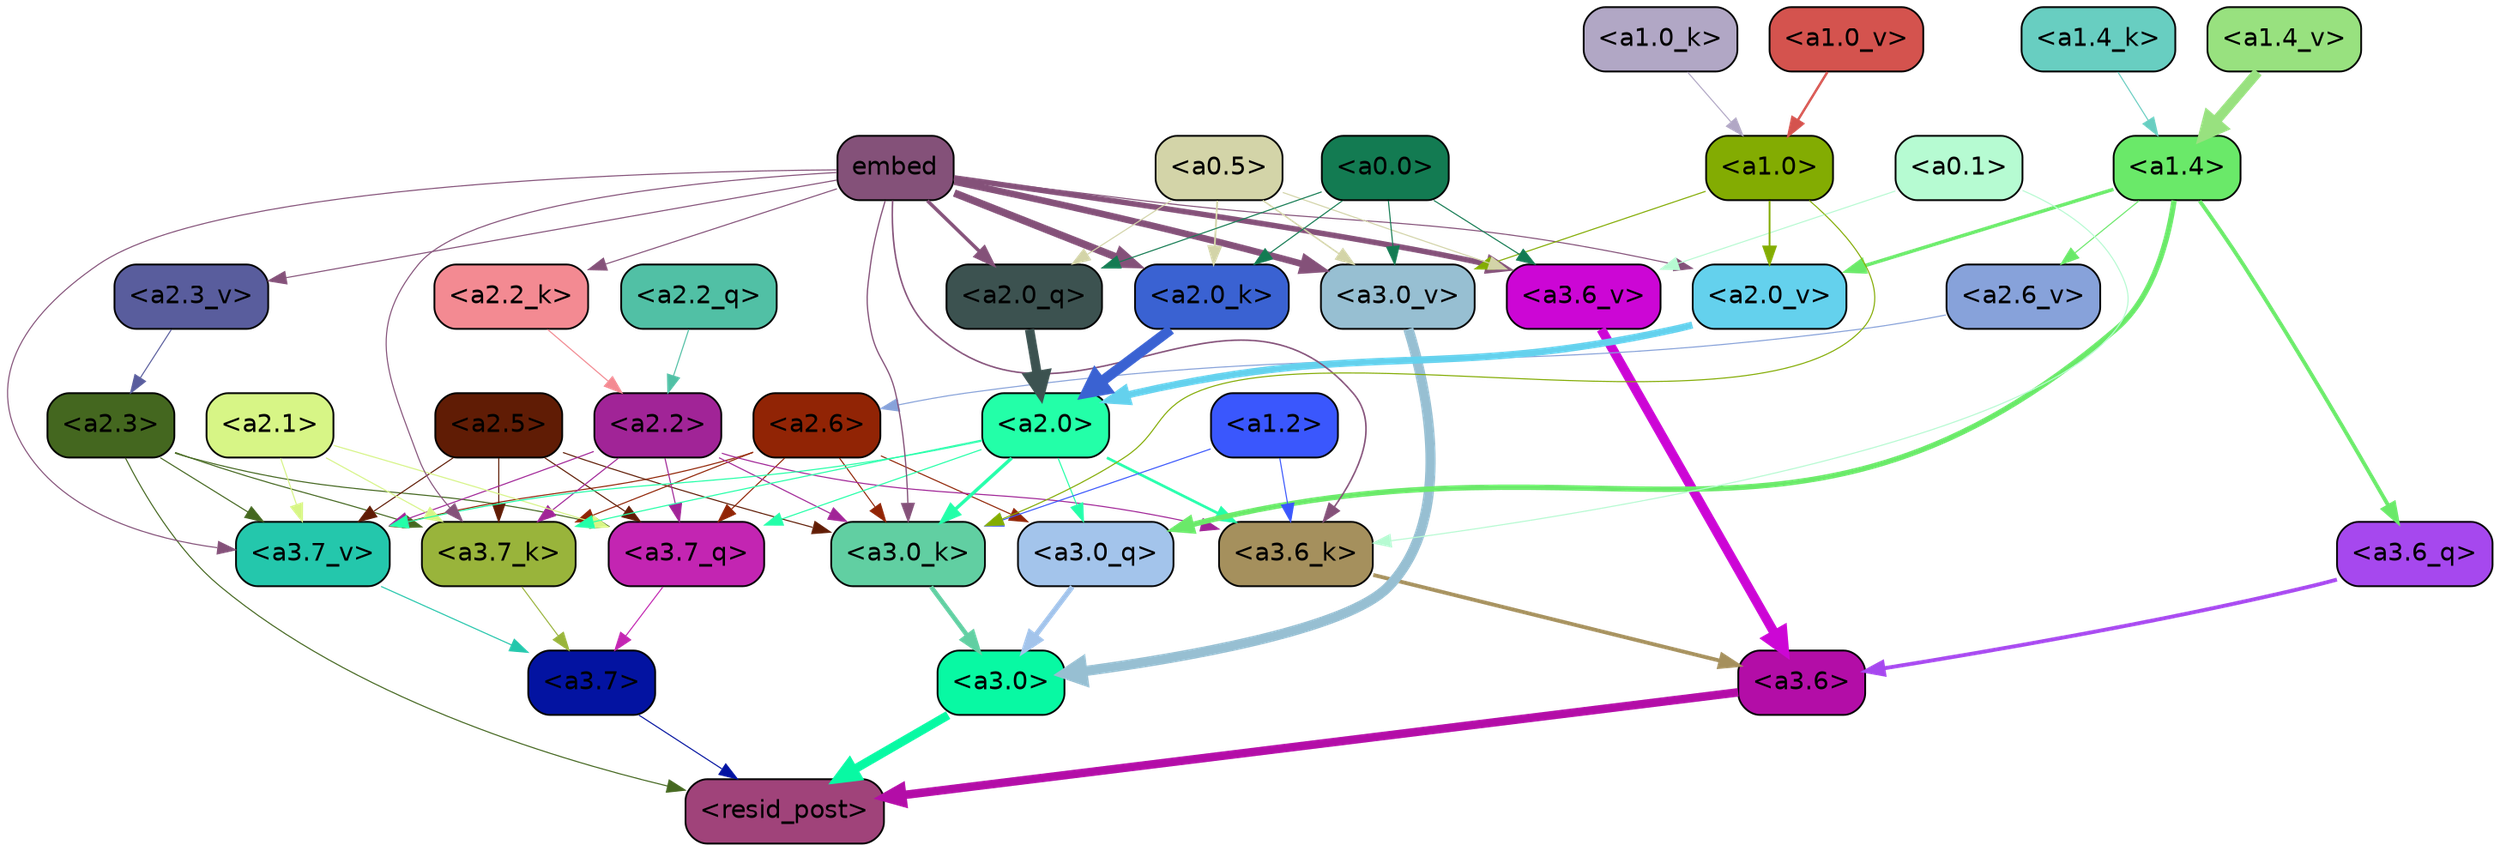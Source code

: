 strict digraph "" {
	graph [bgcolor=transparent,
		layout=dot,
		overlap=false,
		splines=true
	];
	"<a3.7>"	[color=black,
		fillcolor="#0313a1",
		fontname=Helvetica,
		shape=box,
		style="filled, rounded"];
	"<resid_post>"	[color=black,
		fillcolor="#a0437a",
		fontname=Helvetica,
		shape=box,
		style="filled, rounded"];
	"<a3.7>" -> "<resid_post>"	[color="#0313a1",
		penwidth=0.6];
	"<a3.6>"	[color=black,
		fillcolor="#b30da7",
		fontname=Helvetica,
		shape=box,
		style="filled, rounded"];
	"<a3.6>" -> "<resid_post>"	[color="#b30da7",
		penwidth=4.7534414529800415];
	"<a3.0>"	[color=black,
		fillcolor="#08f9a3",
		fontname=Helvetica,
		shape=box,
		style="filled, rounded"];
	"<a3.0>" -> "<resid_post>"	[color="#08f9a3",
		penwidth=4.898576855659485];
	"<a2.3>"	[color=black,
		fillcolor="#44671f",
		fontname=Helvetica,
		shape=box,
		style="filled, rounded"];
	"<a2.3>" -> "<resid_post>"	[color="#44671f",
		penwidth=0.6];
	"<a3.7_q>"	[color=black,
		fillcolor="#c325b2",
		fontname=Helvetica,
		shape=box,
		style="filled, rounded"];
	"<a2.3>" -> "<a3.7_q>"	[color="#44671f",
		penwidth=0.6];
	"<a3.7_k>"	[color=black,
		fillcolor="#99b43b",
		fontname=Helvetica,
		shape=box,
		style="filled, rounded"];
	"<a2.3>" -> "<a3.7_k>"	[color="#44671f",
		penwidth=0.6];
	"<a3.7_v>"	[color=black,
		fillcolor="#24c7ac",
		fontname=Helvetica,
		shape=box,
		style="filled, rounded"];
	"<a2.3>" -> "<a3.7_v>"	[color="#44671f",
		penwidth=0.6];
	"<a3.7_q>" -> "<a3.7>"	[color="#c325b2",
		penwidth=0.6];
	"<a3.6_q>"	[color=black,
		fillcolor="#a648ee",
		fontname=Helvetica,
		shape=box,
		style="filled, rounded"];
	"<a3.6_q>" -> "<a3.6>"	[color="#a648ee",
		penwidth=2.160832464694977];
	"<a3.0_q>"	[color=black,
		fillcolor="#a3c4eb",
		fontname=Helvetica,
		shape=box,
		style="filled, rounded"];
	"<a3.0_q>" -> "<a3.0>"	[color="#a3c4eb",
		penwidth=2.870753765106201];
	"<a3.7_k>" -> "<a3.7>"	[color="#99b43b",
		penwidth=0.6];
	"<a3.6_k>"	[color=black,
		fillcolor="#a5905d",
		fontname=Helvetica,
		shape=box,
		style="filled, rounded"];
	"<a3.6_k>" -> "<a3.6>"	[color="#a5905d",
		penwidth=2.13908451795578];
	"<a3.0_k>"	[color=black,
		fillcolor="#61cfa2",
		fontname=Helvetica,
		shape=box,
		style="filled, rounded"];
	"<a3.0_k>" -> "<a3.0>"	[color="#61cfa2",
		penwidth=2.520303964614868];
	"<a3.7_v>" -> "<a3.7>"	[color="#24c7ac",
		penwidth=0.6];
	"<a3.6_v>"	[color=black,
		fillcolor="#cc06d5",
		fontname=Helvetica,
		shape=box,
		style="filled, rounded"];
	"<a3.6_v>" -> "<a3.6>"	[color="#cc06d5",
		penwidth=5.297133803367615];
	"<a3.0_v>"	[color=black,
		fillcolor="#97bfd2",
		fontname=Helvetica,
		shape=box,
		style="filled, rounded"];
	"<a3.0_v>" -> "<a3.0>"	[color="#97bfd2",
		penwidth=5.680712580680847];
	"<a2.6>"	[color=black,
		fillcolor="#912405",
		fontname=Helvetica,
		shape=box,
		style="filled, rounded"];
	"<a2.6>" -> "<a3.7_q>"	[color="#912405",
		penwidth=0.6];
	"<a2.6>" -> "<a3.0_q>"	[color="#912405",
		penwidth=0.6];
	"<a2.6>" -> "<a3.7_k>"	[color="#912405",
		penwidth=0.6];
	"<a2.6>" -> "<a3.0_k>"	[color="#912405",
		penwidth=0.6];
	"<a2.6>" -> "<a3.7_v>"	[color="#912405",
		penwidth=0.6];
	"<a2.5>"	[color=black,
		fillcolor="#601c05",
		fontname=Helvetica,
		shape=box,
		style="filled, rounded"];
	"<a2.5>" -> "<a3.7_q>"	[color="#601c05",
		penwidth=0.6];
	"<a2.5>" -> "<a3.7_k>"	[color="#601c05",
		penwidth=0.6];
	"<a2.5>" -> "<a3.0_k>"	[color="#601c05",
		penwidth=0.6];
	"<a2.5>" -> "<a3.7_v>"	[color="#601c05",
		penwidth=0.6];
	"<a2.2>"	[color=black,
		fillcolor="#a12497",
		fontname=Helvetica,
		shape=box,
		style="filled, rounded"];
	"<a2.2>" -> "<a3.7_q>"	[color="#a12497",
		penwidth=0.6];
	"<a2.2>" -> "<a3.7_k>"	[color="#a12497",
		penwidth=0.6];
	"<a2.2>" -> "<a3.6_k>"	[color="#a12497",
		penwidth=0.6];
	"<a2.2>" -> "<a3.0_k>"	[color="#a12497",
		penwidth=0.6];
	"<a2.2>" -> "<a3.7_v>"	[color="#a12497",
		penwidth=0.6];
	"<a2.1>"	[color=black,
		fillcolor="#d7f586",
		fontname=Helvetica,
		shape=box,
		style="filled, rounded"];
	"<a2.1>" -> "<a3.7_q>"	[color="#d7f586",
		penwidth=0.6];
	"<a2.1>" -> "<a3.7_k>"	[color="#d7f586",
		penwidth=0.6];
	"<a2.1>" -> "<a3.7_v>"	[color="#d7f586",
		penwidth=0.6];
	"<a2.0>"	[color=black,
		fillcolor="#23ffa8",
		fontname=Helvetica,
		shape=box,
		style="filled, rounded"];
	"<a2.0>" -> "<a3.7_q>"	[color="#23ffa8",
		penwidth=0.6];
	"<a2.0>" -> "<a3.0_q>"	[color="#23ffa8",
		penwidth=0.6];
	"<a2.0>" -> "<a3.7_k>"	[color="#23ffa8",
		penwidth=0.6];
	"<a2.0>" -> "<a3.6_k>"	[color="#23ffa8",
		penwidth=1.4784413101151586];
	"<a2.0>" -> "<a3.0_k>"	[color="#23ffa8",
		penwidth=1.8858084231615067];
	"<a2.0>" -> "<a3.7_v>"	[color="#23ffa8",
		penwidth=0.6];
	"<a1.4>"	[color=black,
		fillcolor="#6ae969",
		fontname=Helvetica,
		shape=box,
		style="filled, rounded"];
	"<a1.4>" -> "<a3.6_q>"	[color="#6ae969",
		penwidth=2.149975523352623];
	"<a1.4>" -> "<a3.0_q>"	[color="#6ae969",
		penwidth=3.0018038749694824];
	"<a2.6_v>"	[color=black,
		fillcolor="#87a2da",
		fontname=Helvetica,
		shape=box,
		style="filled, rounded"];
	"<a1.4>" -> "<a2.6_v>"	[color="#6ae969",
		penwidth=0.6];
	"<a2.0_v>"	[color=black,
		fillcolor="#64d1ed",
		fontname=Helvetica,
		shape=box,
		style="filled, rounded"];
	"<a1.4>" -> "<a2.0_v>"	[color="#6ae969",
		penwidth=1.925402581691742];
	embed	[color=black,
		fillcolor="#845179",
		fontname=Helvetica,
		shape=box,
		style="filled, rounded"];
	embed -> "<a3.7_k>"	[color="#845179",
		penwidth=0.6];
	embed -> "<a3.6_k>"	[color="#845179",
		penwidth=0.8552796393632889];
	embed -> "<a3.0_k>"	[color="#845179",
		penwidth=0.691851794719696];
	embed -> "<a3.7_v>"	[color="#845179",
		penwidth=0.6];
	embed -> "<a3.6_v>"	[color="#845179",
		penwidth=3.067279100418091];
	embed -> "<a3.0_v>"	[color="#845179",
		penwidth=3.6927278637886047];
	"<a2.0_q>"	[color=black,
		fillcolor="#3c5250",
		fontname=Helvetica,
		shape=box,
		style="filled, rounded"];
	embed -> "<a2.0_q>"	[color="#845179",
		penwidth=1.944248914718628];
	"<a2.2_k>"	[color=black,
		fillcolor="#f38a92",
		fontname=Helvetica,
		shape=box,
		style="filled, rounded"];
	embed -> "<a2.2_k>"	[color="#845179",
		penwidth=0.6];
	"<a2.0_k>"	[color=black,
		fillcolor="#3a62d2",
		fontname=Helvetica,
		shape=box,
		style="filled, rounded"];
	embed -> "<a2.0_k>"	[color="#845179",
		penwidth=4.198909968137741];
	"<a2.3_v>"	[color=black,
		fillcolor="#595d9d",
		fontname=Helvetica,
		shape=box,
		style="filled, rounded"];
	embed -> "<a2.3_v>"	[color="#845179",
		penwidth=0.6];
	embed -> "<a2.0_v>"	[color="#845179",
		penwidth=0.6];
	"<a1.2>"	[color=black,
		fillcolor="#3a57fd",
		fontname=Helvetica,
		shape=box,
		style="filled, rounded"];
	"<a1.2>" -> "<a3.6_k>"	[color="#3a57fd",
		penwidth=0.6];
	"<a1.2>" -> "<a3.0_k>"	[color="#3a57fd",
		penwidth=0.6];
	"<a0.1>"	[color=black,
		fillcolor="#b6fbd2",
		fontname=Helvetica,
		shape=box,
		style="filled, rounded"];
	"<a0.1>" -> "<a3.6_k>"	[color="#b6fbd2",
		penwidth=0.6];
	"<a0.1>" -> "<a3.6_v>"	[color="#b6fbd2",
		penwidth=0.6];
	"<a1.0>"	[color=black,
		fillcolor="#83ac02",
		fontname=Helvetica,
		shape=box,
		style="filled, rounded"];
	"<a1.0>" -> "<a3.0_k>"	[color="#83ac02",
		penwidth=0.6];
	"<a1.0>" -> "<a3.0_v>"	[color="#83ac02",
		penwidth=0.6];
	"<a1.0>" -> "<a2.0_v>"	[color="#83ac02",
		penwidth=0.9920598268508911];
	"<a0.5>"	[color=black,
		fillcolor="#d3d4a8",
		fontname=Helvetica,
		shape=box,
		style="filled, rounded"];
	"<a0.5>" -> "<a3.6_v>"	[color="#d3d4a8",
		penwidth=0.6];
	"<a0.5>" -> "<a3.0_v>"	[color="#d3d4a8",
		penwidth=0.8028683364391327];
	"<a0.5>" -> "<a2.0_q>"	[color="#d3d4a8",
		penwidth=0.6];
	"<a0.5>" -> "<a2.0_k>"	[color="#d3d4a8",
		penwidth=0.9883035719394684];
	"<a0.0>"	[color=black,
		fillcolor="#137b52",
		fontname=Helvetica,
		shape=box,
		style="filled, rounded"];
	"<a0.0>" -> "<a3.6_v>"	[color="#137b52",
		penwidth=0.6];
	"<a0.0>" -> "<a3.0_v>"	[color="#137b52",
		penwidth=0.6];
	"<a0.0>" -> "<a2.0_q>"	[color="#137b52",
		penwidth=0.6];
	"<a0.0>" -> "<a2.0_k>"	[color="#137b52",
		penwidth=0.6];
	"<a2.2_q>"	[color=black,
		fillcolor="#51c0a5",
		fontname=Helvetica,
		shape=box,
		style="filled, rounded"];
	"<a2.2_q>" -> "<a2.2>"	[color="#51c0a5",
		penwidth=0.6];
	"<a2.0_q>" -> "<a2.0>"	[color="#3c5250",
		penwidth=5.1847569942474365];
	"<a2.2_k>" -> "<a2.2>"	[color="#f38a92",
		penwidth=0.6149471998214722];
	"<a2.0_k>" -> "<a2.0>"	[color="#3a62d2",
		penwidth=5.773491740226746];
	"<a2.6_v>" -> "<a2.6>"	[color="#87a2da",
		penwidth=0.6];
	"<a2.3_v>" -> "<a2.3>"	[color="#595d9d",
		penwidth=0.6];
	"<a2.0_v>" -> "<a2.0>"	[color="#64d1ed",
		penwidth=3.9731863737106323];
	"<a1.4_k>"	[color=black,
		fillcolor="#68cec1",
		fontname=Helvetica,
		shape=box,
		style="filled, rounded"];
	"<a1.4_k>" -> "<a1.4>"	[color="#68cec1",
		penwidth=0.6];
	"<a1.0_k>"	[color=black,
		fillcolor="#b1a7c5",
		fontname=Helvetica,
		shape=box,
		style="filled, rounded"];
	"<a1.0_k>" -> "<a1.0>"	[color="#b1a7c5",
		penwidth=0.6];
	"<a1.4_v>"	[color=black,
		fillcolor="#98e17f",
		fontname=Helvetica,
		shape=box,
		style="filled, rounded"];
	"<a1.4_v>" -> "<a1.4>"	[color="#98e17f",
		penwidth=5.565408229827881];
	"<a1.0_v>"	[color=black,
		fillcolor="#d4534e",
		fontname=Helvetica,
		shape=box,
		style="filled, rounded"];
	"<a1.0_v>" -> "<a1.0>"	[color="#d4534e",
		penwidth=1.3358666002750397];
}

